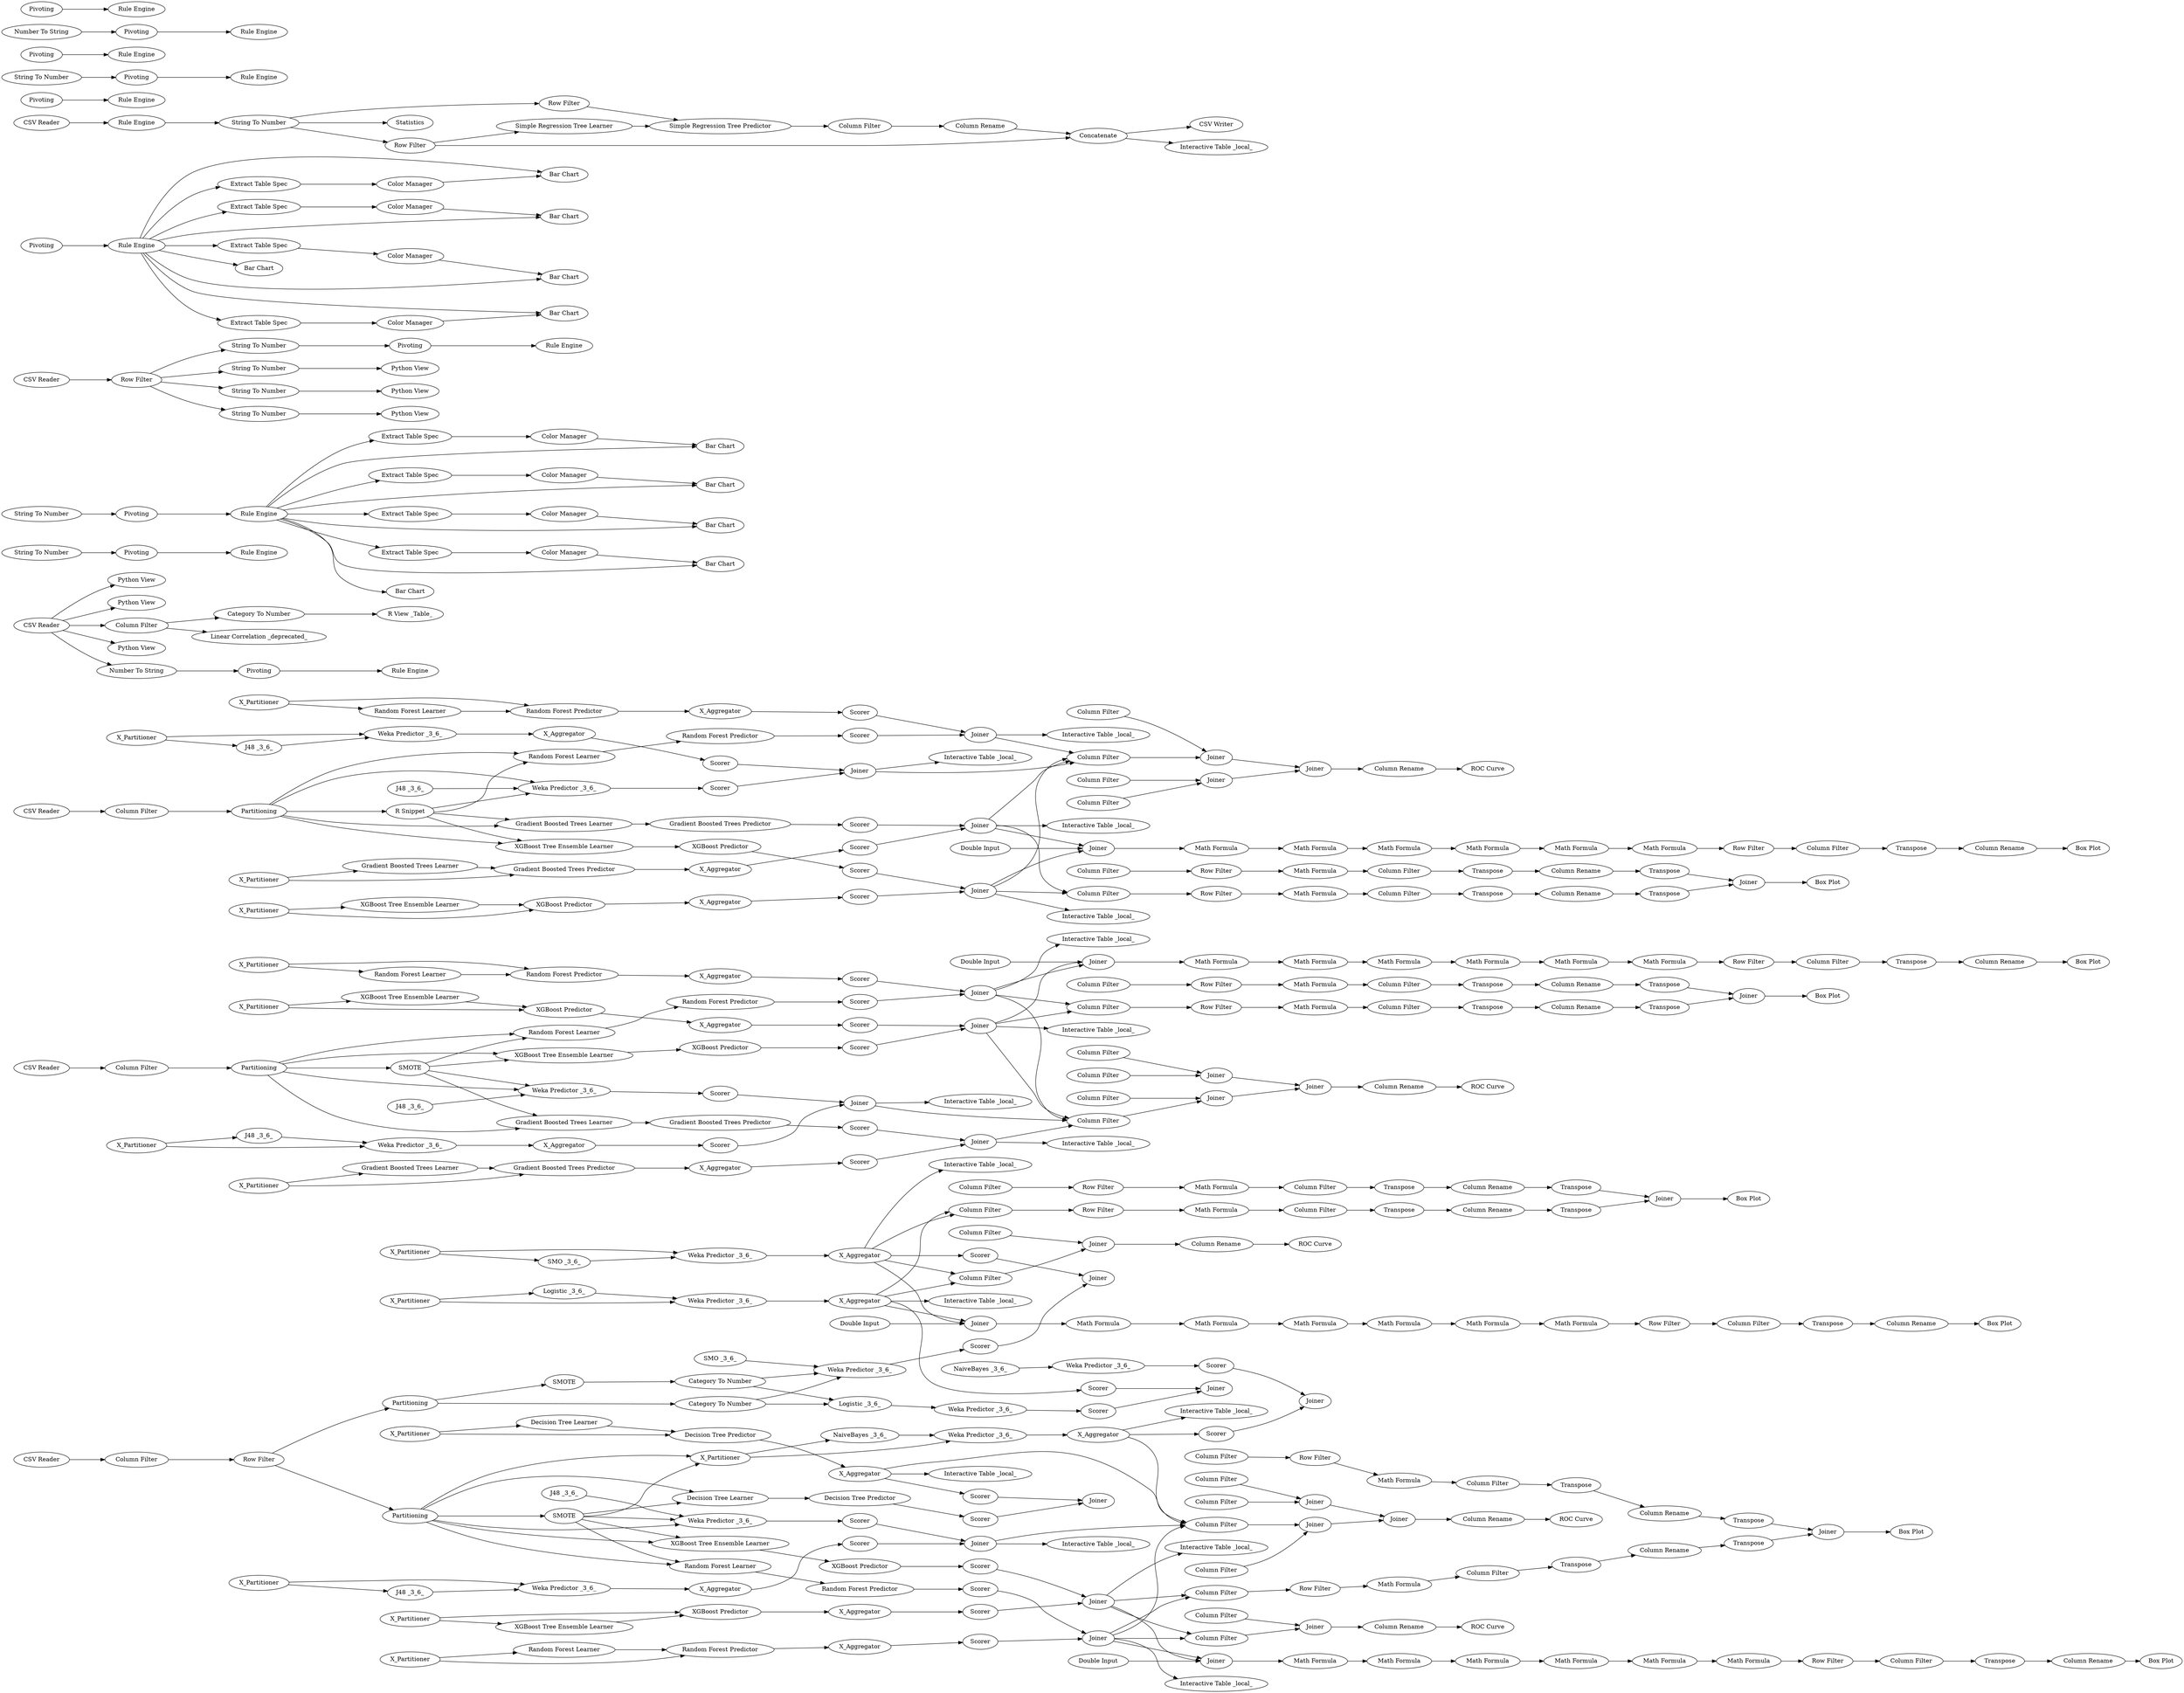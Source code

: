 digraph {
	"-1204029645637181271_96" [label=Scorer]
	"-3540470944767587456_8" [label="Row Filter"]
	"5008743139021124527_10" [label=Joiner]
	"-1204029645637181271_18" [label="Random Forest Learner"]
	"-3364490696514583063_14" [label=Transpose]
	"643093511476030711_14" [label=Transpose]
	"-5053671539308302423_515" [label="Category To Number"]
	"-5767200562103902037_16" [label=Pivoting]
	"-6617630077166092175_89" [label=Scorer]
	"-1080871560416882274_22" [label=X_Aggregator]
	"-1204029645637181271_87" [label="Random Forest Predictor"]
	"643093511476030711_11" [label="Column Rename"]
	"332889985407949353_87" [label="Random Forest Predictor"]
	"-5053671539308302423_553" [label="Box Plot"]
	"-5053671539308302423_503" [label="Extract Table Spec"]
	"-5767200562103902037_31" [label="Rule Engine"]
	"-5053671539308302423_49" [label="Extract Table Spec"]
	"-5053671539308302423_111" [label="CSV Reader"]
	"-5053671539308302423_508" [label="Python View"]
	"1876643790975216318_8" [label="Row Filter"]
	"-5767200562103902037_41" [label="String To Number"]
	"-5053671539308302423_132" [label="Interactive Table _local_"]
	"1929798703019960790_22" [label=X_Aggregator]
	"-5525267975400545068_97" [label="J48 _3_6_"]
	"1876643790975216318_5" [label="Math Formula"]
	"4239545378143872643_8" [label="Row Filter"]
	"6103512982799837119_89" [label=Scorer]
	"-5767200562103902037_39" [label="String To Number"]
	"-7395583302736794869_90" [label=Joiner]
	"-31546126741487866_2" [label="Column Filter"]
	"4232132088897786484_96" [label=Scorer]
	"-7395583302736794869_97" [label="J48 _3_6_"]
	"8259047763707963656_1" [label="Column Filter"]
	"7848678902610529934_1" [label="Column Filter"]
	"-5053671539308302423_546" [label="ROC Curve"]
	"5008743139021124527_3" [label=Joiner]
	"-5767200562103902037_38" [label="Rule Engine"]
	"-580421228370227545_90" [label=Joiner]
	"-5053671539308302423_8" [label="Simple Regression Tree Predictor"]
	"-3127327034499236467_22" [label=X_Aggregator]
	"-5053671539308302423_17" [label="Bar Chart"]
	"332889985407949353_21" [label=X_Partitioner]
	"4813318533940386300_11" [label="Column Rename"]
	"-8734049140488850319_89" [label=Scorer]
	"4232132088897786484_90" [label=Joiner]
	"6425077316074639471_89" [label=Scorer]
	"4813318533940386300_15" [label=Joiner]
	"-3540470944767587456_3" [label="Math Formula"]
	"-5053671539308302423_125" [label="Interactive Table _local_"]
	"-5053671539308302423_40" [label="Color Manager"]
	"-8734049140488850319_24" [label="Weka Predictor _3_6_"]
	"643093511476030711_4" [label="Row Filter"]
	"7848678902610529934_14" [label=Transpose]
	"-3364490696514583063_6" [label="Math Formula"]
	"-5053671539308302423_534" [label="Column Filter"]
	"-580421228370227545_96" [label=Scorer]
	"643093511476030711_1" [label="Column Filter"]
	"-1080871560416882274_16" [label="Weka Predictor _3_6_"]
	"-5053671539308302423_512" [label="String To Number"]
	"1929798703019960790_21" [label=X_Partitioner]
	"-5053671539308302423_558" [label="Box Plot"]
	"-1080871560416882274_20" [label=Joiner]
	"-3364490696514583063_8" [label="Column Filter"]
	"2657848089250007573_105" [label="Weka Predictor _3_6_"]
	"6425077316074639471_90" [label=Joiner]
	"1876643790975216318_3" [label="Math Formula"]
	"-5053671539308302423_520" [label="Interactive Table _local_"]
	"-7395583302736794869_96" [label=Scorer]
	"7848678902610529934_6" [label="Math Formula"]
	"-5053671539308302423_492" [label="Row Filter"]
	"-5053671539308302423_524" [label="Interactive Table _local_"]
	"-5403678733542400010_2" [label="Column Filter"]
	"4813318533940386300_3" [label="Row Filter"]
	"-5767200562103902037_34" [label=Pivoting]
	"-2830208527220468588_1" [label="Double Input"]
	"-1204029645637181271_22" [label=X_Aggregator]
	"-5525267975400545068_21" [label=X_Partitioner]
	"4232132088897786484_100" [label="XGBoost Predictor"]
	"-3364490696514583063_9" [label=Transpose]
	"-3540470944767587456_2" [label="Math Formula"]
	"-5053671539308302423_51" [label="Extract Table Spec"]
	"2657848089250007573_71" [label=X_Partitioner]
	"4813318533940386300_6" [label="Math Formula"]
	"-5053671539308302423_122" [label="Category To Number"]
	"-5053671539308302423_505" [label="Extract Table Spec"]
	"-2544347565886408183_27" [label="Rule Engine"]
	"-5053671539308302423_114" [label=Partitioning]
	"-5053671539308302423_127" [label="Category To Number"]
	"-3364490696514583063_2" [label="Column Filter"]
	"-5767200562103902037_35" [label=Pivoting]
	"-5767200562103902037_42" [label="String To Number"]
	"643093511476030711_9" [label=Transpose]
	"-1080871560416882274_19" [label=Scorer]
	"6425077316074639471_103" [label="Decision Tree Learner"]
	"4813318533940386300_5" [label="Math Formula"]
	"6103512982799837119_21" [label=X_Partitioner]
	"-5053671539308302423_528" [label="Interactive Table _local_"]
	"1876643790975216318_10" [label="Column Rename"]
	"-3540470944767587456_9" [label="Column Filter"]
	"-5053671539308302423_58" [label="Python View"]
	"-5053671539308302423_4" [label="String To Number"]
	"332889985407949353_90" [label=Joiner]
	"1929798703019960790_89" [label=Scorer]
	"643093511476030711_5" [label="Math Formula"]
	"6425077316074639471_98" [label=X_Aggregator]
	"-3364490696514583063_11" [label="Column Rename"]
	"1876643790975216318_2" [label="Math Formula"]
	"-5053671539308302423_496" [label="Bar Chart"]
	"-5053671539308302423_506" [label="Color Manager"]
	"-5053671539308302423_511" [label="String To Number"]
	"-5053671539308302423_48" [label="Color Manager"]
	"4813318533940386300_2" [label="Column Filter"]
	"1876643790975216318_11" [label=Transpose]
	"-580421228370227545_22" [label=X_Aggregator]
	"-5053671539308302423_5" [label="Row Filter"]
	"4239545378143872643_4" [label="Math Formula"]
	"6425077316074639471_1" [label="Decision Tree Learner"]
	"-5053671539308302423_112" [label="Column Filter"]
	"-5053671539308302423_501" [label="Extract Table Spec"]
	"-1204029645637181271_21" [label=X_Partitioner]
	"643093511476030711_15" [label=Joiner]
	"-5053671539308302423_13" [label="CSV Writer"]
	"332889985407949353_22" [label=X_Aggregator]
	"643093511476030711_13" [label=Transpose]
	"-3364490696514583063_3" [label="Row Filter"]
	"-5053671539308302423_12" [label="Interactive Table _local_"]
	"-580421228370227545_98" [label="XGBoost Tree Ensemble Learner"]
	"4239545378143872643_1" [label=Joiner]
	"-2544347565886408183_29" [label=Pivoting]
	"7848678902610529934_13" [label=Transpose]
	"7848678902610529934_2" [label="Column Filter"]
	"-5053671539308302423_497" [label="Bar Chart"]
	"-3127327034499236467_99" [label="XGBoost Predictor"]
	"-3364490696514583063_15" [label=Joiner]
	"332889985407949353_20" [label="Random Forest Predictor"]
	"-3540470944767587456_1" [label=Joiner]
	"-5053671539308302423_124" [label=SMOTE]
	"6425077316074639471_3" [label="Decision Tree Predictor"]
	"-31546126741487866_3" [label=Joiner]
	"-4748035715257728537_4" [label="Column Rename"]
	"-5053671539308302423_560" [label="Box Plot"]
	"-5053671539308302423_535" [label="CSV Reader"]
	"5008743139021124527_5" [label="Column Filter"]
	"-5053671539308302423_513" [label="CSV Reader"]
	"-5053671539308302423_59" [label="Python View"]
	"4232132088897786484_22" [label=X_Aggregator]
	"-5403678733542400010_4" [label="Column Filter"]
	"5008743139021124527_6" [label=Joiner]
	"2657848089250007573_20" [label=Joiner]
	"-5403678733542400010_6" [label=Joiner]
	"-5767200562103902037_24" [label=Pivoting]
	"-5053671539308302423_490" [label="CSV Reader"]
	"7848678902610529934_7" [label="Column Filter"]
	"-5403678733542400010_10" [label=Joiner]
	"3493449160212652530_89" [label=Scorer]
	"4813318533940386300_10" [label=Transpose]
	"-5053671539308302423_55" [label="R View _Table_"]
	"-5053671539308302423_57" [label="Column Filter"]
	"643093511476030711_8" [label="Column Filter"]
	"-1080871560416882274_71" [label=X_Partitioner]
	"-5053671539308302423_52" [label="Color Manager"]
	"6103512982799837119_96" [label=Scorer]
	"-4748035715257728537_1" [label="Column Filter"]
	"-3127327034499236467_89" [label=Scorer]
	"-6617630077166092175_22" [label=X_Aggregator]
	"7848678902610529934_8" [label="Column Filter"]
	"-5403678733542400010_5" [label="Column Filter"]
	"-2544347565886408183_38" [label="Rule Engine"]
	"-5053671539308302423_1" [label="CSV Reader"]
	"-5053671539308302423_10" [label="Column Rename"]
	"-8734049140488850319_99" [label=X_Partitioner]
	"-6617630077166092175_99" [label="Gradient Boosted Trees Learner"]
	"-5053671539308302423_504" [label="Color Manager"]
	"1929798703019960790_97" [label="Random Forest Learner"]
	"-5053671539308302423_135" [label="Interactive Table _local_"]
	"-5053671539308302423_570" [label="Box Plot"]
	"-7395583302736794869_98" [label="Weka Predictor _3_6_"]
	"-8734049140488850319_90" [label=Joiner]
	"2657848089250007573_103" [label="Logistic _3_6_"]
	"-2544347565886408183_31" [label="Rule Engine"]
	"-5053671539308302423_568" [label="Box Plot"]
	"-5053671539308302423_115" [label=SMOTE]
	"332889985407949353_89" [label=Scorer]
	"4239545378143872643_6" [label="Math Formula"]
	"-5767200562103902037_18" [label="Rule Engine"]
	"-5053671539308302423_56" [label="Linear Correlation _deprecated_"]
	"-5525267975400545068_89" [label=Scorer]
	"8259047763707963656_2" [label="Column Filter"]
	"7848678902610529934_4" [label="Row Filter"]
	"2657848089250007573_102" [label="Logistic _3_6_"]
	"-8169645792247872095_1" [label="Double Input"]
	"-5053671539308302423_530" [label=Partitioning]
	"-5053671539308302423_517" [label=SMOTE]
	"643093511476030711_2" [label="Column Filter"]
	"-5053671539308302423_11" [label=Concatenate]
	"-580421228370227545_99" [label="XGBoost Predictor"]
	"-4748035715257728537_2" [label="Column Filter"]
	"-5053671539308302423_540" [label="Interactive Table _local_"]
	"6103512982799837119_99" [label="Gradient Boosted Trees Learner"]
	"4232132088897786484_98" [label="XGBoost Tree Ensemble Learner"]
	"-3364490696514583063_4" [label="Row Filter"]
	"-5525267975400545068_96" [label=Scorer]
	"-5053671539308302423_510" [label="String To Number"]
	"-5053671539308302423_9" [label="Column Filter"]
	"4239545378143872643_9" [label="Column Filter"]
	"-5525267975400545068_22" [label=X_Aggregator]
	"-5053671539308302423_60" [label="Python View"]
	"-5053671539308302423_565" [label="Box Plot"]
	"7848678902610529934_11" [label="Column Rename"]
	"1929798703019960790_96" [label=Scorer]
	"-5053671539308302423_494" [label="Bar Chart"]
	"-4748035715257728537_3" [label=Joiner]
	"-8734049140488850319_96" [label=Scorer]
	"-6091918348068285524_7" [label="Math Formula"]
	"6103512982799837119_90" [label=Joiner]
	"-5053671539308302423_129" [label=Partitioning]
	"-5053671539308302423_3" [label="Rule Engine"]
	"1876643790975216318_9" [label="Column Filter"]
	"6103512982799837119_98" [label="Gradient Boosted Trees Learner"]
	"4232132088897786484_21" [label=X_Partitioner]
	"-5053671539308302423_538" [label="R Snippet"]
	"-5767200562103902037_27" [label="Rule Engine"]
	"-580421228370227545_100" [label="XGBoost Predictor"]
	"4813318533940386300_4" [label="Row Filter"]
	"6103512982799837119_22" [label=X_Aggregator]
	"-2544347565886408183_34" [label=Pivoting]
	"-5525267975400545068_90" [label=Joiner]
	"-5053671539308302423_499" [label="Extract Table Spec"]
	"-5053671539308302423_549" [label="ROC Curve"]
	"-5053671539308302423_516" [label=Partitioning]
	"1871726612920956816_1" [label="Double Input"]
	"4232132088897786484_101" [label="XGBoost Tree Ensemble Learner"]
	"-5053671539308302423_509" [label="Python View"]
	"-5053671539308302423_47" [label="Extract Table Spec"]
	"4813318533940386300_13" [label=Transpose]
	"4813318533940386300_7" [label="Column Filter"]
	"-5191967322137961364_1" [label="Double Input"]
	"-6091918348068285524_3" [label="Math Formula"]
	"1876643790975216318_6" [label="Math Formula"]
	"-3540470944767587456_11" [label=Transpose]
	"-3364490696514583063_10" [label=Transpose]
	"-6091918348068285524_10" [label="Column Rename"]
	"-5053671539308302423_2" [label=Statistics]
	"-5053671539308302423_32" [label="Bar Chart"]
	"-5053671539308302423_495" [label="Bar Chart"]
	"4232132088897786484_99" [label="XGBoost Predictor"]
	"5008743139021124527_1" [label="Column Filter"]
	"-7395583302736794869_21" [label=X_Partitioner]
	"-2544347565886408183_18" [label="Rule Engine"]
	"-5403678733542400010_1" [label="Column Filter"]
	"-5053671539308302423_22" [label="Bar Chart"]
	"-5053671539308302423_521" [label="Interactive Table _local_"]
	"-2544347565886408183_19" [label="Number To String"]
	"6425077316074639471_104" [label="Decision Tree Predictor"]
	"3493449160212652530_97" [label="J48 _3_6_"]
	"-1204029645637181271_97" [label="Random Forest Learner"]
	"-5053671539308302423_502" [label="Color Manager"]
	"-5053671539308302423_514" [label="Column Filter"]
	"-5053671539308302423_7" [label="Simple Regression Tree Learner"]
	"5008743139021124527_11" [label="Column Rename"]
	"-7395583302736794869_24" [label="Weka Predictor _3_6_"]
	"643093511476030711_12" [label="Column Rename"]
	"7848678902610529934_15" [label=Joiner]
	"1929798703019960790_20" [label="Random Forest Predictor"]
	"643093511476030711_3" [label="Row Filter"]
	"-2544347565886408183_21" [label="Rule Engine"]
	"-3364490696514583063_5" [label="Math Formula"]
	"8259047763707963656_4" [label="Column Filter"]
	"-6091918348068285524_11" [label=Transpose]
	"-5053671539308302423_46" [label="Extract Table Spec"]
	"-5053671539308302423_133" [label="Interactive Table _local_"]
	"-3540470944767587456_10" [label="Column Rename"]
	"-3540470944767587456_4" [label="Math Formula"]
	"4813318533940386300_1" [label="Column Filter"]
	"332889985407949353_97" [label="Random Forest Learner"]
	"-580421228370227545_21" [label=X_Partitioner]
	"1876643790975216318_1" [label=Joiner]
	"-5053671539308302423_130" [label="Interactive Table _local_"]
	"-2544347565886408183_33" [label="Number To String"]
	"6425077316074639471_96" [label=Scorer]
	"-5053671539308302423_525" [label="Interactive Table _local_"]
	"-8734049140488850319_101" [label="NaiveBayes _3_6_"]
	"643093511476030711_6" [label="Math Formula"]
	"1929798703019960790_87" [label="Random Forest Predictor"]
	"-3127327034499236467_21" [label=X_Partitioner]
	"-6091918348068285524_2" [label="Math Formula"]
	"4239545378143872643_3" [label="Math Formula"]
	"4239545378143872643_2" [label="Math Formula"]
	"-580421228370227545_101" [label="XGBoost Tree Ensemble Learner"]
	"-6617630077166092175_90" [label=Joiner]
	"8259047763707963656_10" [label=Joiner]
	"-2544347565886408183_16" [label=Pivoting]
	"-6091918348068285524_1" [label=Joiner]
	"-5053671539308302423_564" [label="Box Plot"]
	"3493449160212652530_98" [label="Weka Predictor _3_6_"]
	"-3364490696514583063_12" [label="Column Rename"]
	"-5767200562103902037_21" [label="Rule Engine"]
	"-8734049140488850319_98" [label=X_Aggregator]
	"-6617630077166092175_100" [label="Gradient Boosted Trees Predictor"]
	"-31546126741487866_1" [label="Column Filter"]
	"1929798703019960790_90" [label=Joiner]
	"-5053671539308302423_542" [label="ROC Curve"]
	"-6617630077166092175_96" [label=Scorer]
	"-1080871560416882274_74" [label="SMO _3_6_"]
	"7848678902610529934_12" [label="Column Rename"]
	"332889985407949353_18" [label="Random Forest Learner"]
	"-5403678733542400010_3" [label=Joiner]
	"-3127327034499236467_101" [label="XGBoost Tree Ensemble Learner"]
	"-6091918348068285524_8" [label="Row Filter"]
	"-5053671539308302423_507" [label="Python View"]
	"-31546126741487866_4" [label="Column Rename"]
	"-6617630077166092175_21" [label=X_Partitioner]
	"-580421228370227545_89" [label=Scorer]
	"3493449160212652530_96" [label=Scorer]
	"-3364490696514583063_13" [label=Transpose]
	"-5053671539308302423_50" [label="Color Manager"]
	"-6617630077166092175_101" [label="Gradient Boosted Trees Predictor"]
	"8259047763707963656_11" [label="Column Rename"]
	"-7395583302736794869_23" [label="J48 _3_6_"]
	"-1080871560416882274_96" [label=Scorer]
	"8259047763707963656_5" [label="Column Filter"]
	"-5053671539308302423_527" [label="Interactive Table _local_"]
	"-1204029645637181271_20" [label="Random Forest Predictor"]
	"-5053671539308302423_6" [label="Row Filter"]
	"8259047763707963656_3" [label=Joiner]
	"4239545378143872643_11" [label=Transpose]
	"5008743139021124527_4" [label="Column Filter"]
	"2657848089250007573_96" [label=Scorer]
	"-7395583302736794869_22" [label=X_Aggregator]
	"-5767200562103902037_29" [label=Pivoting]
	"-5053671539308302423_544" [label="ROC Curve"]
	"-1080871560416882274_70" [label="Weka Predictor _3_6_"]
	"7848678902610529934_10" [label=Transpose]
	"-1080871560416882274_98" [label="SMO _3_6_"]
	"-3127327034499236467_98" [label="XGBoost Tree Ensemble Learner"]
	"4813318533940386300_8" [label="Column Filter"]
	"-2544347565886408183_24" [label=Pivoting]
	"1929798703019960790_18" [label="Random Forest Learner"]
	"7848678902610529934_3" [label="Row Filter"]
	"-5403678733542400010_11" [label="Column Rename"]
	"-3127327034499236467_96" [label=Scorer]
	"-2544347565886408183_35" [label=Pivoting]
	"-5053671539308302423_498" [label="Bar Chart"]
	"-6091918348068285524_6" [label="Math Formula"]
	"6103512982799837119_100" [label="Gradient Boosted Trees Predictor"]
	"4232132088897786484_89" [label=Scorer]
	"3493449160212652530_90" [label=Joiner]
	"-3540470944767587456_5" [label="Math Formula"]
	"-6617630077166092175_98" [label="Gradient Boosted Trees Learner"]
	"-5053671539308302423_134" [label="Interactive Table _local_"]
	"643093511476030711_7" [label="Column Filter"]
	"2657848089250007573_19" [label=Scorer]
	"4239545378143872643_7" [label="Math Formula"]
	"-6091918348068285524_9" [label="Column Filter"]
	"-3127327034499236467_90" [label=Joiner]
	"3493449160212652530_23" [label="J48 _3_6_"]
	"-5053671539308302423_113" [label="Row Filter"]
	"3493449160212652530_21" [label=X_Partitioner]
	"-5053671539308302423_555" [label="Box Plot"]
	"-3540470944767587456_6" [label="Math Formula"]
	"4239545378143872643_5" [label="Math Formula"]
	"1876643790975216318_7" [label="Math Formula"]
	"5008743139021124527_2" [label="Column Filter"]
	"-5053671539308302423_537" [label="Interactive Table _local_"]
	"-5053671539308302423_550" [label="ROC Curve"]
	"-3364490696514583063_1" [label="Column Filter"]
	"-6091918348068285524_4" [label="Math Formula"]
	"-5053671539308302423_14" [label="CSV Reader"]
	"-1204029645637181271_90" [label=Joiner]
	"-6091918348068285524_5" [label="Math Formula"]
	"-3364490696514583063_7" [label="Column Filter"]
	"-5053671539308302423_526" [label="Interactive Table _local_"]
	"2657848089250007573_22" [label=X_Aggregator]
	"-5767200562103902037_40" [label="String To Number"]
	"4813318533940386300_12" [label="Column Rename"]
	"4239545378143872643_10" [label="Column Rename"]
	"3493449160212652530_22" [label=X_Aggregator]
	"3493449160212652530_24" [label="Weka Predictor _3_6_"]
	"-5053671539308302423_36" [label="Bar Chart"]
	"7848678902610529934_9" [label=Transpose]
	"-5053671539308302423_500" [label="Color Manager"]
	"1876643790975216318_4" [label="Math Formula"]
	"4813318533940386300_14" [label=Transpose]
	"-8734049140488850319_100" [label="Weka Predictor _3_6_"]
	"-3127327034499236467_100" [label="XGBoost Predictor"]
	"-5053671539308302423_28" [label="Bar Chart"]
	"-5525267975400545068_24" [label="Weka Predictor _3_6_"]
	"4813318533940386300_9" [label=Transpose]
	"7848678902610529934_5" [label="Math Formula"]
	"6425077316074639471_99" [label=X_Partitioner]
	"-5525267975400545068_23" [label="J48 _3_6_"]
	"-3540470944767587456_7" [label="Math Formula"]
	"6103512982799837119_101" [label="Gradient Boosted Trees Predictor"]
	"-7395583302736794869_89" [label=Scorer]
	"2657848089250007573_104" [label="Weka Predictor _3_6_"]
	"-5525267975400545068_98" [label="Weka Predictor _3_6_"]
	"332889985407949353_96" [label=Scorer]
	"-1204029645637181271_89" [label=Scorer]
	"643093511476030711_10" [label=Transpose]
	"-8734049140488850319_102" [label="NaiveBayes _3_6_"]
	"8259047763707963656_6" [label=Joiner]
	"-5053671539308302423_515" -> "-5053671539308302423_55"
	"-3364490696514583063_8" -> "-3364490696514583063_10"
	"-5767200562103902037_34" -> "-5767200562103902037_31"
	"-5767200562103902037_16" -> "-5767200562103902037_18"
	"-2544347565886408183_38" -> "-5053671539308302423_36"
	"4813318533940386300_8" -> "4813318533940386300_10"
	"-5053671539308302423_516" -> "332889985407949353_97"
	"-7395583302736794869_90" -> "-5403678733542400010_1"
	"-5053671539308302423_14" -> "-5053671539308302423_59"
	"-5053671539308302423_129" -> "-5053671539308302423_122"
	"-5767200562103902037_38" -> "-5053671539308302423_498"
	"4239545378143872643_7" -> "4239545378143872643_8"
	"-1204029645637181271_90" -> "-5053671539308302423_135"
	"4232132088897786484_21" -> "4232132088897786484_98"
	"332889985407949353_21" -> "332889985407949353_18"
	"-7395583302736794869_23" -> "-7395583302736794869_98"
	"-5053671539308302423_492" -> "-5767200562103902037_39"
	"-5767200562103902037_35" -> "-5767200562103902037_38"
	"643093511476030711_10" -> "643093511476030711_12"
	"6425077316074639471_1" -> "6425077316074639471_3"
	"-5053671539308302423_503" -> "-5053671539308302423_504"
	"7848678902610529934_13" -> "7848678902610529934_15"
	"-5053671539308302423_530" -> "-6617630077166092175_99"
	"6103512982799837119_22" -> "6103512982799837119_96"
	"643093511476030711_6" -> "643093511476030711_8"
	"-8734049140488850319_102" -> "-8734049140488850319_100"
	"4239545378143872643_5" -> "4239545378143872643_6"
	"4813318533940386300_3" -> "4813318533940386300_5"
	"643093511476030711_15" -> "-5053671539308302423_555"
	"-580421228370227545_98" -> "-580421228370227545_99"
	"1929798703019960790_90" -> "-5053671539308302423_528"
	"-5525267975400545068_89" -> "-5525267975400545068_90"
	"-5053671539308302423_114" -> "6425077316074639471_1"
	"-5053671539308302423_114" -> "-1204029645637181271_97"
	"-5053671539308302423_50" -> "-5053671539308302423_36"
	"-5053671539308302423_14" -> "-5053671539308302423_57"
	"5008743139021124527_10" -> "5008743139021124527_11"
	"-31546126741487866_3" -> "-31546126741487866_4"
	"-6617630077166092175_21" -> "-6617630077166092175_98"
	"332889985407949353_90" -> "-5053671539308302423_520"
	"-1204029645637181271_97" -> "-1204029645637181271_87"
	"5008743139021124527_11" -> "-5053671539308302423_549"
	"-5053671539308302423_504" -> "-5053671539308302423_495"
	"-5053671539308302423_129" -> "-5053671539308302423_124"
	"-5053671539308302423_492" -> "-5053671539308302423_512"
	"4232132088897786484_96" -> "4232132088897786484_90"
	"-6091918348068285524_3" -> "-6091918348068285524_4"
	"6103512982799837119_101" -> "6103512982799837119_22"
	"-1080871560416882274_22" -> "-1080871560416882274_96"
	"-5053671539308302423_517" -> "3493449160212652530_98"
	"-5053671539308302423_517" -> "6103512982799837119_99"
	"-3364490696514583063_6" -> "-3364490696514583063_8"
	"-5053671539308302423_516" -> "-580421228370227545_101"
	"1876643790975216318_4" -> "1876643790975216318_5"
	"6103512982799837119_21" -> "6103512982799837119_98"
	"643093511476030711_5" -> "643093511476030711_7"
	"5008743139021124527_1" -> "5008743139021124527_3"
	"2657848089250007573_102" -> "2657848089250007573_104"
	"1876643790975216318_7" -> "1876643790975216318_8"
	"-5403678733542400010_10" -> "-5403678733542400010_11"
	"-2544347565886408183_38" -> "-5053671539308302423_32"
	"-6617630077166092175_96" -> "-6617630077166092175_90"
	"4239545378143872643_1" -> "4239545378143872643_2"
	"-2544347565886408183_38" -> "-5053671539308302423_46"
	"-5053671539308302423_492" -> "-5053671539308302423_510"
	"-2544347565886408183_38" -> "-5053671539308302423_17"
	"-2544347565886408183_16" -> "-2544347565886408183_18"
	"4232132088897786484_99" -> "4232132088897786484_22"
	"5008743139021124527_3" -> "5008743139021124527_10"
	"8259047763707963656_2" -> "8259047763707963656_3"
	"4239545378143872643_2" -> "4239545378143872643_3"
	"4232132088897786484_89" -> "4232132088897786484_90"
	"-1204029645637181271_18" -> "-1204029645637181271_20"
	"-2544347565886408183_29" -> "-2544347565886408183_27"
	"-5767200562103902037_38" -> "-5053671539308302423_503"
	"6103512982799837119_89" -> "6103512982799837119_90"
	"-5053671539308302423_516" -> "-5053671539308302423_517"
	"-5053671539308302423_115" -> "-3127327034499236467_101"
	"643093511476030711_9" -> "643093511476030711_11"
	"-6091918348068285524_4" -> "-6091918348068285524_5"
	"-5525267975400545068_90" -> "8259047763707963656_1"
	"-3364490696514583063_3" -> "-3364490696514583063_5"
	"-1080871560416882274_22" -> "-31546126741487866_1"
	"7848678902610529934_11" -> "7848678902610529934_13"
	"-1204029645637181271_21" -> "-1204029645637181271_20"
	"2657848089250007573_22" -> "2657848089250007573_96"
	"2657848089250007573_19" -> "2657848089250007573_20"
	"-3540470944767587456_8" -> "-3540470944767587456_9"
	"332889985407949353_96" -> "332889985407949353_90"
	"-6091918348068285524_11" -> "-6091918348068285524_10"
	"-3540470944767587456_4" -> "-3540470944767587456_5"
	"-3127327034499236467_89" -> "-3127327034499236467_90"
	"-5053671539308302423_538" -> "1929798703019960790_97"
	"-1204029645637181271_87" -> "-1204029645637181271_89"
	"-580421228370227545_90" -> "4813318533940386300_1"
	"-8734049140488850319_98" -> "8259047763707963656_1"
	"1929798703019960790_87" -> "1929798703019960790_89"
	"-5053671539308302423_114" -> "-5525267975400545068_98"
	"-1080871560416882274_22" -> "7848678902610529934_1"
	"-6617630077166092175_90" -> "1876643790975216318_1"
	"3493449160212652530_23" -> "3493449160212652530_98"
	"-31546126741487866_4" -> "-5053671539308302423_542"
	"3493449160212652530_98" -> "3493449160212652530_89"
	"-5053671539308302423_538" -> "4232132088897786484_101"
	"-4748035715257728537_2" -> "-4748035715257728537_3"
	"7848678902610529934_10" -> "7848678902610529934_12"
	"1929798703019960790_97" -> "1929798703019960790_87"
	"-5525267975400545068_21" -> "-5525267975400545068_97"
	"-8734049140488850319_101" -> "-8734049140488850319_24"
	"1929798703019960790_90" -> "-5403678733542400010_1"
	"6103512982799837119_98" -> "6103512982799837119_101"
	"4232132088897786484_100" -> "4232132088897786484_89"
	"-580421228370227545_22" -> "-580421228370227545_96"
	"-6617630077166092175_98" -> "-6617630077166092175_101"
	"332889985407949353_89" -> "332889985407949353_90"
	"-2544347565886408183_33" -> "-2544347565886408183_34"
	"-3127327034499236467_90" -> "-4748035715257728537_1"
	"643093511476030711_7" -> "643093511476030711_9"
	"-5403678733542400010_1" -> "-5403678733542400010_3"
	"-5525267975400545068_23" -> "-5525267975400545068_98"
	"5008743139021124527_2" -> "5008743139021124527_3"
	"2657848089250007573_104" -> "2657848089250007573_22"
	"643093511476030711_13" -> "643093511476030711_15"
	"-5403678733542400010_11" -> "-5053671539308302423_550"
	"1871726612920956816_1" -> "4239545378143872643_1"
	"-5053671539308302423_506" -> "-5053671539308302423_496"
	"4813318533940386300_15" -> "-5053671539308302423_565"
	"1876643790975216318_6" -> "1876643790975216318_7"
	"-5767200562103902037_40" -> "-5767200562103902037_16"
	"4239545378143872643_4" -> "4239545378143872643_5"
	"-3364490696514583063_5" -> "-3364490696514583063_7"
	"-3127327034499236467_90" -> "-6091918348068285524_1"
	"-7395583302736794869_97" -> "-7395583302736794869_24"
	"-5053671539308302423_505" -> "-5053671539308302423_506"
	"2657848089250007573_96" -> "2657848089250007573_20"
	"-5053671539308302423_501" -> "-5053671539308302423_502"
	"-5053671539308302423_6" -> "-5053671539308302423_7"
	"-6617630077166092175_89" -> "-6617630077166092175_90"
	"-5525267975400545068_97" -> "-5525267975400545068_24"
	"-5053671539308302423_115" -> "6425077316074639471_1"
	"-3127327034499236467_90" -> "643093511476030711_1"
	"-5525267975400545068_21" -> "-5525267975400545068_24"
	"-1080871560416882274_74" -> "-1080871560416882274_70"
	"8259047763707963656_5" -> "8259047763707963656_6"
	"-6091918348068285524_7" -> "-6091918348068285524_8"
	"-1204029645637181271_96" -> "-1204029645637181271_90"
	"-5053671539308302423_512" -> "-5053671539308302423_508"
	"-2544347565886408183_38" -> "-5053671539308302423_22"
	"7848678902610529934_9" -> "7848678902610529934_11"
	"-5053671539308302423_113" -> "-5053671539308302423_114"
	"2657848089250007573_22" -> "-3540470944767587456_1"
	"3493449160212652530_89" -> "3493449160212652530_90"
	"-7395583302736794869_21" -> "-7395583302736794869_97"
	"8259047763707963656_3" -> "8259047763707963656_10"
	"1876643790975216318_8" -> "1876643790975216318_9"
	"4239545378143872643_8" -> "4239545378143872643_9"
	"4232132088897786484_90" -> "1876643790975216318_1"
	"-7395583302736794869_21" -> "-7395583302736794869_24"
	"-5053671539308302423_14" -> "-5053671539308302423_58"
	"-5053671539308302423_538" -> "-7395583302736794869_98"
	"-5053671539308302423_514" -> "-5053671539308302423_516"
	"4813318533940386300_11" -> "4813318533940386300_13"
	"-31546126741487866_2" -> "-31546126741487866_3"
	"-6617630077166092175_101" -> "-6617630077166092175_22"
	"332889985407949353_87" -> "332889985407949353_89"
	"332889985407949353_90" -> "5008743139021124527_1"
	"-1080871560416882274_16" -> "-1080871560416882274_22"
	"1876643790975216318_2" -> "1876643790975216318_3"
	"-5767200562103902037_38" -> "-5053671539308302423_494"
	"-4748035715257728537_4" -> "-5053671539308302423_544"
	"-5053671539308302423_47" -> "-5053671539308302423_48"
	"6103512982799837119_90" -> "-5053671539308302423_525"
	"3493449160212652530_21" -> "3493449160212652530_24"
	"-5053671539308302423_112" -> "-5053671539308302423_113"
	"-6617630077166092175_22" -> "-6617630077166092175_96"
	"4813318533940386300_2" -> "4813318533940386300_4"
	"643093511476030711_4" -> "643093511476030711_6"
	"-8734049140488850319_89" -> "-8734049140488850319_90"
	"-6091918348068285524_6" -> "-6091918348068285524_7"
	"5008743139021124527_5" -> "5008743139021124527_6"
	"-580421228370227545_90" -> "4239545378143872643_1"
	"-5053671539308302423_517" -> "332889985407949353_97"
	"-6091918348068285524_1" -> "-6091918348068285524_2"
	"7848678902610529934_14" -> "7848678902610529934_15"
	"-6091918348068285524_2" -> "-6091918348068285524_3"
	"-5053671539308302423_500" -> "-5053671539308302423_494"
	"4813318533940386300_7" -> "4813318533940386300_9"
	"-5053671539308302423_502" -> "-5053671539308302423_497"
	"-5053671539308302423_530" -> "-5053671539308302423_538"
	"1929798703019960790_20" -> "1929798703019960790_22"
	"-5053671539308302423_513" -> "-5053671539308302423_514"
	"-5053671539308302423_511" -> "-5053671539308302423_507"
	"-2544347565886408183_19" -> "-2544347565886408183_16"
	"4239545378143872643_9" -> "4239545378143872643_11"
	"-3364490696514583063_11" -> "-3364490696514583063_13"
	"6103512982799837119_99" -> "6103512982799837119_100"
	"-5053671539308302423_11" -> "-5053671539308302423_13"
	"7848678902610529934_8" -> "7848678902610529934_10"
	"4232132088897786484_21" -> "4232132088897786484_99"
	"-5053671539308302423_114" -> "-5053671539308302423_115"
	"-2544347565886408183_35" -> "-2544347565886408183_38"
	"4813318533940386300_1" -> "4813318533940386300_3"
	"-1204029645637181271_90" -> "8259047763707963656_1"
	"-5053671539308302423_48" -> "-5053671539308302423_17"
	"-1080871560416882274_98" -> "-1080871560416882274_16"
	"-5053671539308302423_114" -> "-8734049140488850319_99"
	"-3127327034499236467_96" -> "-3127327034499236467_90"
	"-5053671539308302423_1" -> "-5053671539308302423_3"
	"-5767200562103902037_42" -> "-5767200562103902037_29"
	"-5053671539308302423_127" -> "2657848089250007573_103"
	"-5525267975400545068_22" -> "-5525267975400545068_96"
	"5008743139021124527_6" -> "5008743139021124527_10"
	"-3364490696514583063_2" -> "-3364490696514583063_4"
	"-5767200562103902037_38" -> "-5053671539308302423_497"
	"-5525267975400545068_90" -> "-5053671539308302423_134"
	"-3364490696514583063_9" -> "-3364490696514583063_11"
	"-3127327034499236467_21" -> "-3127327034499236467_99"
	"7848678902610529934_2" -> "7848678902610529934_4"
	"2657848089250007573_71" -> "2657848089250007573_102"
	"-8734049140488850319_98" -> "-5053671539308302423_133"
	"-5053671539308302423_124" -> "-5053671539308302423_127"
	"-5525267975400545068_98" -> "-5525267975400545068_89"
	"1876643790975216318_10" -> "-5053671539308302423_568"
	"-3127327034499236467_21" -> "-3127327034499236467_98"
	"4813318533940386300_10" -> "4813318533940386300_12"
	"7848678902610529934_7" -> "7848678902610529934_9"
	"7848678902610529934_12" -> "7848678902610529934_14"
	"1929798703019960790_96" -> "1929798703019960790_90"
	"-5053671539308302423_52" -> "-5053671539308302423_28"
	"-8734049140488850319_99" -> "-8734049140488850319_24"
	"332889985407949353_20" -> "332889985407949353_22"
	"-5053671539308302423_115" -> "-5525267975400545068_98"
	"-5053671539308302423_9" -> "-5053671539308302423_10"
	"4813318533940386300_12" -> "4813318533940386300_14"
	"2657848089250007573_22" -> "-5053671539308302423_130"
	"-5053671539308302423_57" -> "-5053671539308302423_515"
	"-5053671539308302423_111" -> "-5053671539308302423_112"
	"8259047763707963656_6" -> "8259047763707963656_10"
	"6425077316074639471_99" -> "6425077316074639471_104"
	"-3364490696514583063_13" -> "-3364490696514583063_15"
	"-5053671539308302423_517" -> "-580421228370227545_101"
	"-5053671539308302423_57" -> "-5053671539308302423_56"
	"-3540470944767587456_5" -> "-3540470944767587456_6"
	"-5767200562103902037_24" -> "-5767200562103902037_21"
	"-7395583302736794869_22" -> "-7395583302736794869_96"
	"-5525267975400545068_24" -> "-5525267975400545068_22"
	"-5053671539308302423_122" -> "2657848089250007573_103"
	"-1080871560416882274_96" -> "-1080871560416882274_20"
	"-5053671539308302423_49" -> "-5053671539308302423_50"
	"-5767200562103902037_38" -> "-5053671539308302423_505"
	"-5053671539308302423_490" -> "-5053671539308302423_492"
	"6425077316074639471_99" -> "6425077316074639471_103"
	"3493449160212652530_97" -> "3493449160212652530_24"
	"-5403678733542400010_5" -> "-5403678733542400010_6"
	"-3540470944767587456_10" -> "-5053671539308302423_558"
	"-1204029645637181271_22" -> "-1204029645637181271_96"
	"-2544347565886408183_38" -> "-5053671539308302423_28"
	"-5053671539308302423_4" -> "-5053671539308302423_2"
	"-7395583302736794869_24" -> "-7395583302736794869_22"
	"-3364490696514583063_10" -> "-3364490696514583063_12"
	"-580421228370227545_21" -> "-580421228370227545_98"
	"-5191967322137961364_1" -> "-6091918348068285524_1"
	"-8734049140488850319_24" -> "-8734049140488850319_98"
	"6103512982799837119_21" -> "6103512982799837119_101"
	"-6617630077166092175_90" -> "-5403678733542400010_1"
	"332889985407949353_21" -> "332889985407949353_20"
	"-5053671539308302423_538" -> "-6617630077166092175_99"
	"4239545378143872643_10" -> "-5053671539308302423_564"
	"-2544347565886408183_24" -> "-2544347565886408183_21"
	"-3540470944767587456_6" -> "-3540470944767587456_7"
	"-8734049140488850319_98" -> "-8734049140488850319_96"
	"-5767200562103902037_38" -> "-5053671539308302423_499"
	"6425077316074639471_89" -> "6425077316074639471_90"
	"-6617630077166092175_21" -> "-6617630077166092175_101"
	"643093511476030711_2" -> "643093511476030711_4"
	"-5403678733542400010_2" -> "-5403678733542400010_3"
	"-5053671539308302423_114" -> "-3127327034499236467_101"
	"643093511476030711_12" -> "643093511476030711_14"
	"-6091918348068285524_9" -> "-6091918348068285524_11"
	"-580421228370227545_89" -> "-580421228370227545_90"
	"-5403678733542400010_3" -> "-5403678733542400010_10"
	"-3540470944767587456_11" -> "-3540470944767587456_10"
	"-7395583302736794869_90" -> "-5053671539308302423_527"
	"3493449160212652530_96" -> "3493449160212652530_90"
	"-5053671539308302423_4" -> "-5053671539308302423_5"
	"6425077316074639471_103" -> "6425077316074639471_104"
	"4813318533940386300_14" -> "4813318533940386300_15"
	"-3540470944767587456_2" -> "-3540470944767587456_3"
	"-1204029645637181271_90" -> "-6091918348068285524_1"
	"-3364490696514583063_1" -> "-3364490696514583063_3"
	"-5053671539308302423_40" -> "-5053671539308302423_32"
	"1876643790975216318_1" -> "1876643790975216318_2"
	"-5053671539308302423_499" -> "-5053671539308302423_500"
	"-5053671539308302423_6" -> "-5053671539308302423_11"
	"1929798703019960790_18" -> "1929798703019960790_20"
	"-5053671539308302423_115" -> "-1204029645637181271_97"
	"-3127327034499236467_98" -> "-3127327034499236467_99"
	"-1080871560416882274_22" -> "-3540470944767587456_1"
	"-1204029645637181271_90" -> "643093511476030711_1"
	"-3540470944767587456_9" -> "-3540470944767587456_11"
	"-5053671539308302423_5" -> "-5053671539308302423_8"
	"8259047763707963656_10" -> "8259047763707963656_11"
	"1929798703019960790_21" -> "1929798703019960790_20"
	"8259047763707963656_1" -> "8259047763707963656_3"
	"4813318533940386300_5" -> "4813318533940386300_7"
	"-1204029645637181271_21" -> "-1204029645637181271_18"
	"-580421228370227545_99" -> "-580421228370227545_22"
	"-5053671539308302423_127" -> "-1080871560416882274_70"
	"-5053671539308302423_14" -> "-5053671539308302423_60"
	"-5767200562103902037_38" -> "-5053671539308302423_501"
	"-8734049140488850319_100" -> "-8734049140488850319_89"
	"4232132088897786484_90" -> "-5403678733542400010_1"
	"-5525267975400545068_96" -> "-5525267975400545068_90"
	"-6617630077166092175_100" -> "-6617630077166092175_89"
	"6425077316074639471_104" -> "6425077316074639471_98"
	"-31546126741487866_1" -> "-31546126741487866_3"
	"-5053671539308302423_510" -> "-5053671539308302423_509"
	"-6091918348068285524_8" -> "-6091918348068285524_9"
	"-6091918348068285524_10" -> "-5053671539308302423_553"
	"-5053671539308302423_530" -> "1929798703019960790_97"
	"3493449160212652530_21" -> "3493449160212652530_97"
	"-5053671539308302423_115" -> "-8734049140488850319_99"
	"-1080871560416882274_22" -> "-5053671539308302423_125"
	"-5053671539308302423_516" -> "3493449160212652530_98"
	"1876643790975216318_5" -> "1876643790975216318_6"
	"-5053671539308302423_516" -> "6103512982799837119_99"
	"-3364490696514583063_7" -> "-3364490696514583063_9"
	"1876643790975216318_11" -> "1876643790975216318_10"
	"-5767200562103902037_38" -> "-5053671539308302423_496"
	"6425077316074639471_96" -> "6425077316074639471_90"
	"7848678902610529934_3" -> "7848678902610529934_5"
	"-6617630077166092175_90" -> "-5053671539308302423_537"
	"-5053671539308302423_530" -> "4232132088897786484_101"
	"-2544347565886408183_38" -> "-5053671539308302423_47"
	"-3540470944767587456_7" -> "-3540470944767587456_8"
	"6425077316074639471_98" -> "-5053671539308302423_132"
	"-5053671539308302423_122" -> "-1080871560416882274_70"
	"-3540470944767587456_3" -> "-3540470944767587456_4"
	"3493449160212652530_22" -> "3493449160212652530_96"
	"-1080871560416882274_71" -> "-1080871560416882274_16"
	"-8734049140488850319_99" -> "-8734049140488850319_101"
	"-7395583302736794869_96" -> "-7395583302736794869_90"
	"-5767200562103902037_41" -> "-5767200562103902037_35"
	"4239545378143872643_3" -> "4239545378143872643_4"
	"2657848089250007573_105" -> "2657848089250007573_19"
	"-1204029645637181271_89" -> "-1204029645637181271_90"
	"-5053671539308302423_3" -> "-5053671539308302423_4"
	"6425077316074639471_98" -> "6425077316074639471_96"
	"-6617630077166092175_90" -> "-3364490696514583063_1"
	"1876643790975216318_9" -> "1876643790975216318_11"
	"6103512982799837119_90" -> "5008743139021124527_1"
	"4813318533940386300_4" -> "4813318533940386300_6"
	"-4748035715257728537_1" -> "-4748035715257728537_3"
	"-2544347565886408183_34" -> "-2544347565886408183_31"
	"-1204029645637181271_20" -> "-1204029645637181271_22"
	"643093511476030711_8" -> "643093511476030711_10"
	"6103512982799837119_96" -> "6103512982799837119_90"
	"1929798703019960790_22" -> "1929798703019960790_96"
	"-5053671539308302423_46" -> "-5053671539308302423_40"
	"332889985407949353_97" -> "332889985407949353_87"
	"-5053671539308302423_4" -> "-5053671539308302423_6"
	"4232132088897786484_90" -> "-5053671539308302423_526"
	"332889985407949353_90" -> "4813318533940386300_1"
	"6425077316074639471_98" -> "8259047763707963656_1"
	"-3364490696514583063_14" -> "-3364490696514583063_15"
	"-5767200562103902037_39" -> "-5767200562103902037_34"
	"4239545378143872643_11" -> "4239545378143872643_10"
	"4813318533940386300_9" -> "4813318533940386300_11"
	"332889985407949353_22" -> "332889985407949353_96"
	"332889985407949353_18" -> "332889985407949353_20"
	"-5403678733542400010_4" -> "-5403678733542400010_6"
	"-580421228370227545_90" -> "5008743139021124527_1"
	"4232132088897786484_98" -> "4232132088897786484_99"
	"643093511476030711_14" -> "643093511476030711_15"
	"1929798703019960790_21" -> "1929798703019960790_18"
	"-5053671539308302423_7" -> "-5053671539308302423_8"
	"-5053671539308302423_535" -> "-5053671539308302423_534"
	"643093511476030711_1" -> "643093511476030711_3"
	"7848678902610529934_1" -> "7848678902610529934_3"
	"-5053671539308302423_10" -> "-5053671539308302423_11"
	"-5053671539308302423_534" -> "-5053671539308302423_530"
	"4232132088897786484_22" -> "4232132088897786484_96"
	"-3364490696514583063_12" -> "-3364490696514583063_14"
	"6425077316074639471_3" -> "6425077316074639471_89"
	"-1080871560416882274_19" -> "-1080871560416882274_20"
	"-2544347565886408183_38" -> "-5053671539308302423_49"
	"-5053671539308302423_530" -> "-7395583302736794869_98"
	"-5053671539308302423_113" -> "-5053671539308302423_129"
	"-2544347565886408183_38" -> "-5053671539308302423_51"
	"-6091918348068285524_5" -> "-6091918348068285524_6"
	"-1080871560416882274_70" -> "-1080871560416882274_19"
	"-8734049140488850319_96" -> "-8734049140488850319_90"
	"3493449160212652530_24" -> "3493449160212652530_22"
	"-2830208527220468588_1" -> "-3540470944767587456_1"
	"-8169645792247872095_1" -> "1876643790975216318_1"
	"8259047763707963656_11" -> "-5053671539308302423_546"
	"-3127327034499236467_99" -> "-3127327034499236467_22"
	"4232132088897786484_90" -> "-3364490696514583063_1"
	"-580421228370227545_101" -> "-580421228370227545_100"
	"-3127327034499236467_101" -> "-3127327034499236467_100"
	"2657848089250007573_22" -> "-31546126741487866_1"
	"-580421228370227545_100" -> "-580421228370227545_89"
	"-6617630077166092175_99" -> "-6617630077166092175_100"
	"-5053671539308302423_8" -> "-5053671539308302423_9"
	"4813318533940386300_13" -> "4813318533940386300_15"
	"-5767200562103902037_29" -> "-5767200562103902037_27"
	"1929798703019960790_89" -> "1929798703019960790_90"
	"7848678902610529934_4" -> "7848678902610529934_6"
	"4232132088897786484_101" -> "4232132088897786484_100"
	"3493449160212652530_90" -> "-5053671539308302423_521"
	"7848678902610529934_5" -> "7848678902610529934_7"
	"7848678902610529934_15" -> "-5053671539308302423_560"
	"-1204029645637181271_90" -> "-4748035715257728537_1"
	"4239545378143872643_6" -> "4239545378143872643_7"
	"-580421228370227545_96" -> "-580421228370227545_90"
	"2657848089250007573_103" -> "2657848089250007573_105"
	"-3127327034499236467_90" -> "-5053671539308302423_540"
	"-580421228370227545_90" -> "-5053671539308302423_524"
	"-1080871560416882274_71" -> "-1080871560416882274_98"
	"2657848089250007573_22" -> "7848678902610529934_1"
	"-3364490696514583063_15" -> "-5053671539308302423_570"
	"1876643790975216318_3" -> "1876643790975216318_4"
	"-3127327034499236467_22" -> "-3127327034499236467_96"
	"6103512982799837119_100" -> "6103512982799837119_89"
	"-3127327034499236467_100" -> "-3127327034499236467_89"
	"-5767200562103902037_38" -> "-5053671539308302423_495"
	"-7395583302736794869_89" -> "-7395583302736794869_90"
	"5008743139021124527_4" -> "5008743139021124527_6"
	"7848678902610529934_6" -> "7848678902610529934_8"
	"-5403678733542400010_6" -> "-5403678733542400010_10"
	"-7395583302736794869_98" -> "-7395583302736794869_89"
	"643093511476030711_3" -> "643093511476030711_5"
	"332889985407949353_90" -> "4239545378143872643_1"
	"3493449160212652530_90" -> "5008743139021124527_1"
	"-5053671539308302423_11" -> "-5053671539308302423_12"
	"2657848089250007573_71" -> "2657848089250007573_104"
	"8259047763707963656_4" -> "8259047763707963656_6"
	"643093511476030711_11" -> "643093511476030711_13"
	"4813318533940386300_6" -> "4813318533940386300_8"
	"-580421228370227545_21" -> "-580421228370227545_99"
	"-5053671539308302423_492" -> "-5053671539308302423_511"
	"-5053671539308302423_14" -> "-2544347565886408183_33"
	"-4748035715257728537_3" -> "-4748035715257728537_4"
	"-3540470944767587456_1" -> "-3540470944767587456_2"
	"-3364490696514583063_4" -> "-3364490696514583063_6"
	"-5053671539308302423_51" -> "-5053671539308302423_52"
	rankdir=LR
}
